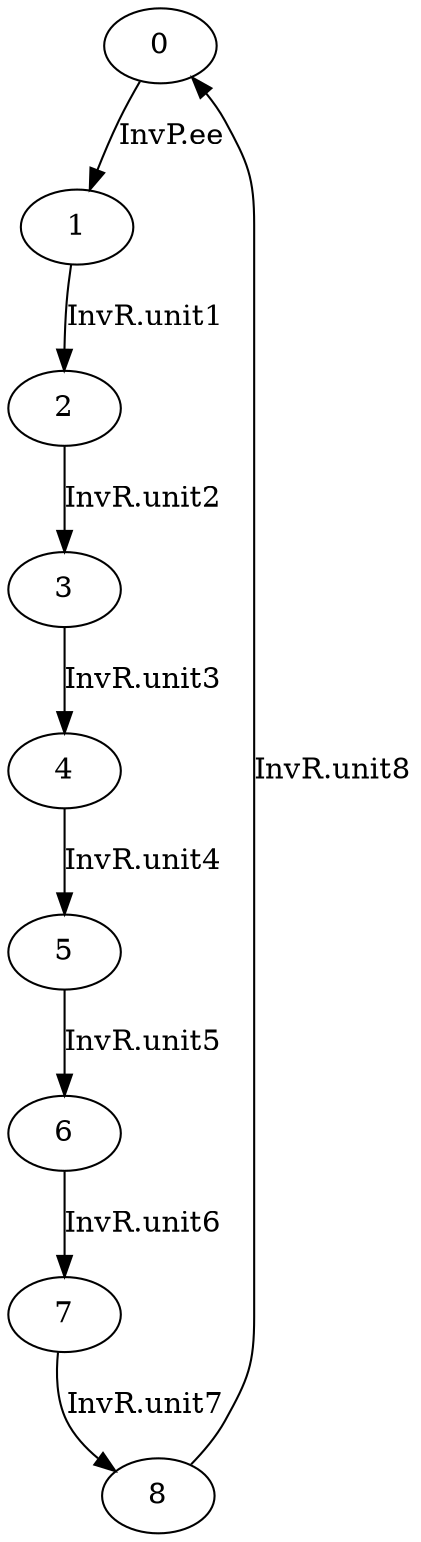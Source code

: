 digraph G {
  0 -> 1 [ label="InvP.ee" ];
  1 -> 2 [ label="InvR.unit1" ];
  2 -> 3 [ label="InvR.unit2" ];
  3 -> 4 [ label="InvR.unit3" ];
  4 -> 5 [ label="InvR.unit4" ];
  5 -> 6 [ label="InvR.unit5" ];
  6 -> 7 [ label="InvR.unit6" ];
  7 -> 8 [ label="InvR.unit7" ];
  8 -> 0 [ label="InvR.unit8" ];
}
